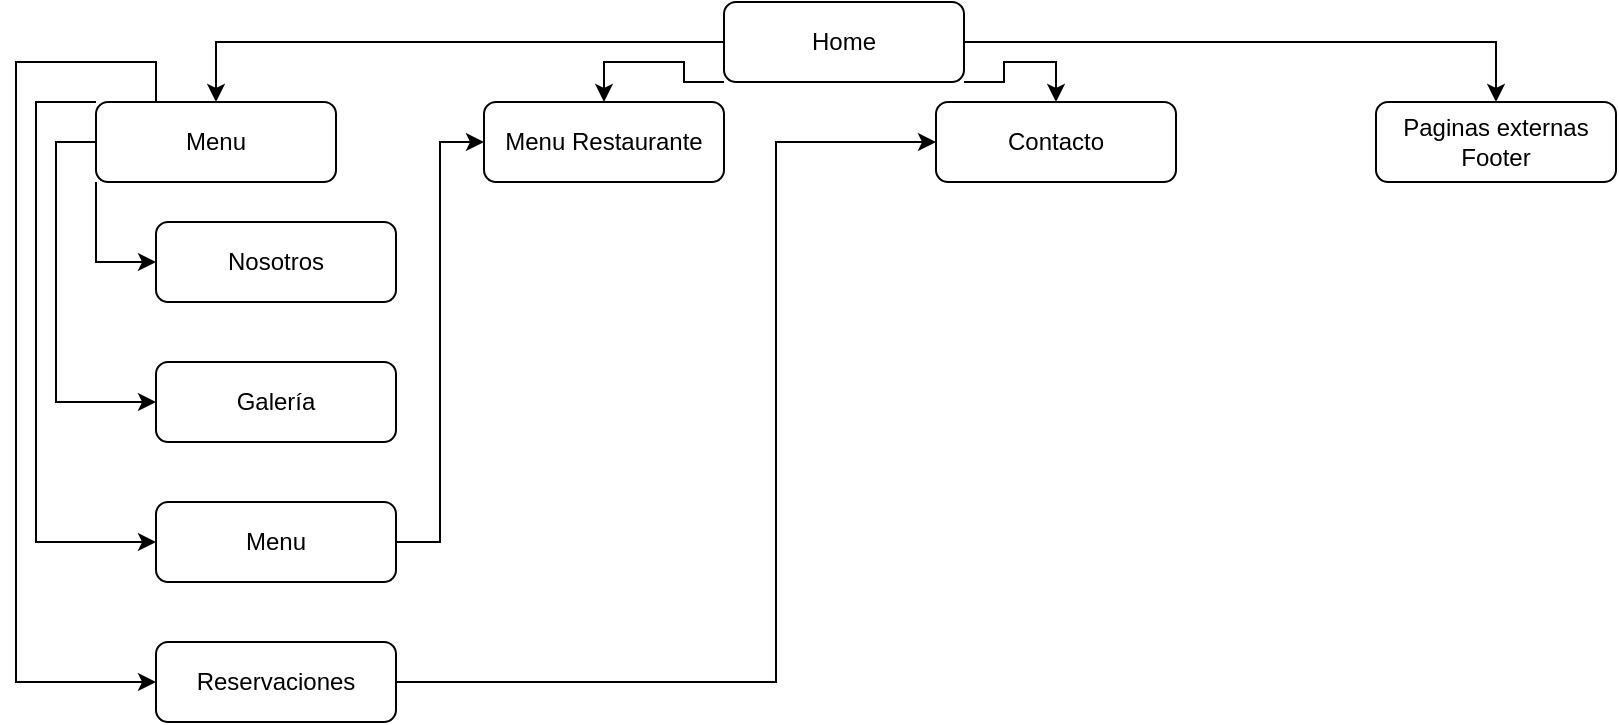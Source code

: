 <mxfile version="13.5.9" type="github">
  <diagram id="C5RBs43oDa-KdzZeNtuy" name="Page-1">
    <mxGraphModel dx="1865" dy="531" grid="1" gridSize="10" guides="1" tooltips="1" connect="1" arrows="1" fold="1" page="1" pageScale="1" pageWidth="827" pageHeight="1169" math="0" shadow="0">
      <root>
        <mxCell id="WIyWlLk6GJQsqaUBKTNV-0" />
        <mxCell id="WIyWlLk6GJQsqaUBKTNV-1" parent="WIyWlLk6GJQsqaUBKTNV-0" />
        <mxCell id="N7fdkLL2XB6YnbevoSr0-5" style="edgeStyle=orthogonalEdgeStyle;rounded=0;orthogonalLoop=1;jettySize=auto;html=1;exitX=0;exitY=0.5;exitDx=0;exitDy=0;entryX=0.5;entryY=0;entryDx=0;entryDy=0;" edge="1" parent="WIyWlLk6GJQsqaUBKTNV-1" source="WIyWlLk6GJQsqaUBKTNV-3" target="N7fdkLL2XB6YnbevoSr0-0">
          <mxGeometry relative="1" as="geometry" />
        </mxCell>
        <mxCell id="N7fdkLL2XB6YnbevoSr0-6" style="edgeStyle=orthogonalEdgeStyle;rounded=0;orthogonalLoop=1;jettySize=auto;html=1;exitX=0;exitY=1;exitDx=0;exitDy=0;" edge="1" parent="WIyWlLk6GJQsqaUBKTNV-1" source="WIyWlLk6GJQsqaUBKTNV-3" target="N7fdkLL2XB6YnbevoSr0-1">
          <mxGeometry relative="1" as="geometry">
            <Array as="points">
              <mxPoint x="334" y="80" />
              <mxPoint x="334" y="70" />
              <mxPoint x="294" y="70" />
            </Array>
          </mxGeometry>
        </mxCell>
        <mxCell id="N7fdkLL2XB6YnbevoSr0-7" style="edgeStyle=orthogonalEdgeStyle;rounded=0;orthogonalLoop=1;jettySize=auto;html=1;exitX=1;exitY=1;exitDx=0;exitDy=0;entryX=0.5;entryY=0;entryDx=0;entryDy=0;" edge="1" parent="WIyWlLk6GJQsqaUBKTNV-1" source="WIyWlLk6GJQsqaUBKTNV-3" target="N7fdkLL2XB6YnbevoSr0-2">
          <mxGeometry relative="1" as="geometry">
            <Array as="points">
              <mxPoint x="494" y="80" />
              <mxPoint x="494" y="70" />
              <mxPoint x="520" y="70" />
            </Array>
          </mxGeometry>
        </mxCell>
        <mxCell id="N7fdkLL2XB6YnbevoSr0-8" style="edgeStyle=orthogonalEdgeStyle;rounded=0;orthogonalLoop=1;jettySize=auto;html=1;exitX=1;exitY=0.5;exitDx=0;exitDy=0;entryX=0.5;entryY=0;entryDx=0;entryDy=0;" edge="1" parent="WIyWlLk6GJQsqaUBKTNV-1" source="WIyWlLk6GJQsqaUBKTNV-3" target="N7fdkLL2XB6YnbevoSr0-3">
          <mxGeometry relative="1" as="geometry" />
        </mxCell>
        <mxCell id="WIyWlLk6GJQsqaUBKTNV-3" value="Home" style="rounded=1;whiteSpace=wrap;html=1;fontSize=12;glass=0;strokeWidth=1;shadow=0;" parent="WIyWlLk6GJQsqaUBKTNV-1" vertex="1">
          <mxGeometry x="354" y="40" width="120" height="40" as="geometry" />
        </mxCell>
        <mxCell id="N7fdkLL2XB6YnbevoSr0-13" style="edgeStyle=orthogonalEdgeStyle;rounded=0;orthogonalLoop=1;jettySize=auto;html=1;exitX=0;exitY=1;exitDx=0;exitDy=0;entryX=0;entryY=0.5;entryDx=0;entryDy=0;" edge="1" parent="WIyWlLk6GJQsqaUBKTNV-1" source="N7fdkLL2XB6YnbevoSr0-0" target="N7fdkLL2XB6YnbevoSr0-9">
          <mxGeometry relative="1" as="geometry" />
        </mxCell>
        <mxCell id="N7fdkLL2XB6YnbevoSr0-15" style="edgeStyle=orthogonalEdgeStyle;rounded=0;orthogonalLoop=1;jettySize=auto;html=1;exitX=0;exitY=0.5;exitDx=0;exitDy=0;entryX=0;entryY=0.5;entryDx=0;entryDy=0;" edge="1" parent="WIyWlLk6GJQsqaUBKTNV-1" source="N7fdkLL2XB6YnbevoSr0-0" target="N7fdkLL2XB6YnbevoSr0-10">
          <mxGeometry relative="1" as="geometry" />
        </mxCell>
        <mxCell id="N7fdkLL2XB6YnbevoSr0-16" style="edgeStyle=orthogonalEdgeStyle;rounded=0;orthogonalLoop=1;jettySize=auto;html=1;exitX=0;exitY=0;exitDx=0;exitDy=0;entryX=0;entryY=0.5;entryDx=0;entryDy=0;" edge="1" parent="WIyWlLk6GJQsqaUBKTNV-1" source="N7fdkLL2XB6YnbevoSr0-0" target="N7fdkLL2XB6YnbevoSr0-11">
          <mxGeometry relative="1" as="geometry">
            <Array as="points">
              <mxPoint x="10" y="90" />
              <mxPoint x="10" y="310" />
            </Array>
          </mxGeometry>
        </mxCell>
        <mxCell id="N7fdkLL2XB6YnbevoSr0-17" style="edgeStyle=orthogonalEdgeStyle;rounded=0;orthogonalLoop=1;jettySize=auto;html=1;exitX=0.25;exitY=0;exitDx=0;exitDy=0;entryX=0;entryY=0.5;entryDx=0;entryDy=0;" edge="1" parent="WIyWlLk6GJQsqaUBKTNV-1" source="N7fdkLL2XB6YnbevoSr0-0" target="N7fdkLL2XB6YnbevoSr0-12">
          <mxGeometry relative="1" as="geometry">
            <Array as="points">
              <mxPoint x="70" y="70" />
              <mxPoint y="70" />
              <mxPoint y="380" />
            </Array>
          </mxGeometry>
        </mxCell>
        <mxCell id="N7fdkLL2XB6YnbevoSr0-0" value="Menu" style="rounded=1;whiteSpace=wrap;html=1;fontSize=12;glass=0;strokeWidth=1;shadow=0;" vertex="1" parent="WIyWlLk6GJQsqaUBKTNV-1">
          <mxGeometry x="40" y="90" width="120" height="40" as="geometry" />
        </mxCell>
        <mxCell id="N7fdkLL2XB6YnbevoSr0-1" value="Menu Restaurante" style="rounded=1;whiteSpace=wrap;html=1;fontSize=12;glass=0;strokeWidth=1;shadow=0;" vertex="1" parent="WIyWlLk6GJQsqaUBKTNV-1">
          <mxGeometry x="234" y="90" width="120" height="40" as="geometry" />
        </mxCell>
        <mxCell id="N7fdkLL2XB6YnbevoSr0-2" value="Contacto" style="rounded=1;whiteSpace=wrap;html=1;fontSize=12;glass=0;strokeWidth=1;shadow=0;" vertex="1" parent="WIyWlLk6GJQsqaUBKTNV-1">
          <mxGeometry x="460" y="90" width="120" height="40" as="geometry" />
        </mxCell>
        <mxCell id="N7fdkLL2XB6YnbevoSr0-3" value="Paginas externas&lt;br&gt;Footer" style="rounded=1;whiteSpace=wrap;html=1;fontSize=12;glass=0;strokeWidth=1;shadow=0;" vertex="1" parent="WIyWlLk6GJQsqaUBKTNV-1">
          <mxGeometry x="680" y="90" width="120" height="40" as="geometry" />
        </mxCell>
        <mxCell id="N7fdkLL2XB6YnbevoSr0-9" value="Nosotros" style="rounded=1;whiteSpace=wrap;html=1;fontSize=12;glass=0;strokeWidth=1;shadow=0;" vertex="1" parent="WIyWlLk6GJQsqaUBKTNV-1">
          <mxGeometry x="70" y="150" width="120" height="40" as="geometry" />
        </mxCell>
        <mxCell id="N7fdkLL2XB6YnbevoSr0-10" value="Galería" style="rounded=1;whiteSpace=wrap;html=1;fontSize=12;glass=0;strokeWidth=1;shadow=0;" vertex="1" parent="WIyWlLk6GJQsqaUBKTNV-1">
          <mxGeometry x="70" y="220" width="120" height="40" as="geometry" />
        </mxCell>
        <mxCell id="N7fdkLL2XB6YnbevoSr0-18" style="edgeStyle=orthogonalEdgeStyle;rounded=0;orthogonalLoop=1;jettySize=auto;html=1;exitX=1;exitY=0.5;exitDx=0;exitDy=0;entryX=0;entryY=0.5;entryDx=0;entryDy=0;" edge="1" parent="WIyWlLk6GJQsqaUBKTNV-1" source="N7fdkLL2XB6YnbevoSr0-11" target="N7fdkLL2XB6YnbevoSr0-1">
          <mxGeometry relative="1" as="geometry" />
        </mxCell>
        <mxCell id="N7fdkLL2XB6YnbevoSr0-11" value="Menu" style="rounded=1;whiteSpace=wrap;html=1;fontSize=12;glass=0;strokeWidth=1;shadow=0;" vertex="1" parent="WIyWlLk6GJQsqaUBKTNV-1">
          <mxGeometry x="70" y="290" width="120" height="40" as="geometry" />
        </mxCell>
        <mxCell id="N7fdkLL2XB6YnbevoSr0-19" style="edgeStyle=orthogonalEdgeStyle;rounded=0;orthogonalLoop=1;jettySize=auto;html=1;exitX=1;exitY=0.5;exitDx=0;exitDy=0;entryX=0;entryY=0.5;entryDx=0;entryDy=0;" edge="1" parent="WIyWlLk6GJQsqaUBKTNV-1" source="N7fdkLL2XB6YnbevoSr0-12" target="N7fdkLL2XB6YnbevoSr0-2">
          <mxGeometry relative="1" as="geometry">
            <Array as="points">
              <mxPoint x="380" y="380" />
              <mxPoint x="380" y="110" />
            </Array>
          </mxGeometry>
        </mxCell>
        <mxCell id="N7fdkLL2XB6YnbevoSr0-12" value="Reservaciones" style="rounded=1;whiteSpace=wrap;html=1;fontSize=12;glass=0;strokeWidth=1;shadow=0;" vertex="1" parent="WIyWlLk6GJQsqaUBKTNV-1">
          <mxGeometry x="70" y="360" width="120" height="40" as="geometry" />
        </mxCell>
      </root>
    </mxGraphModel>
  </diagram>
</mxfile>
